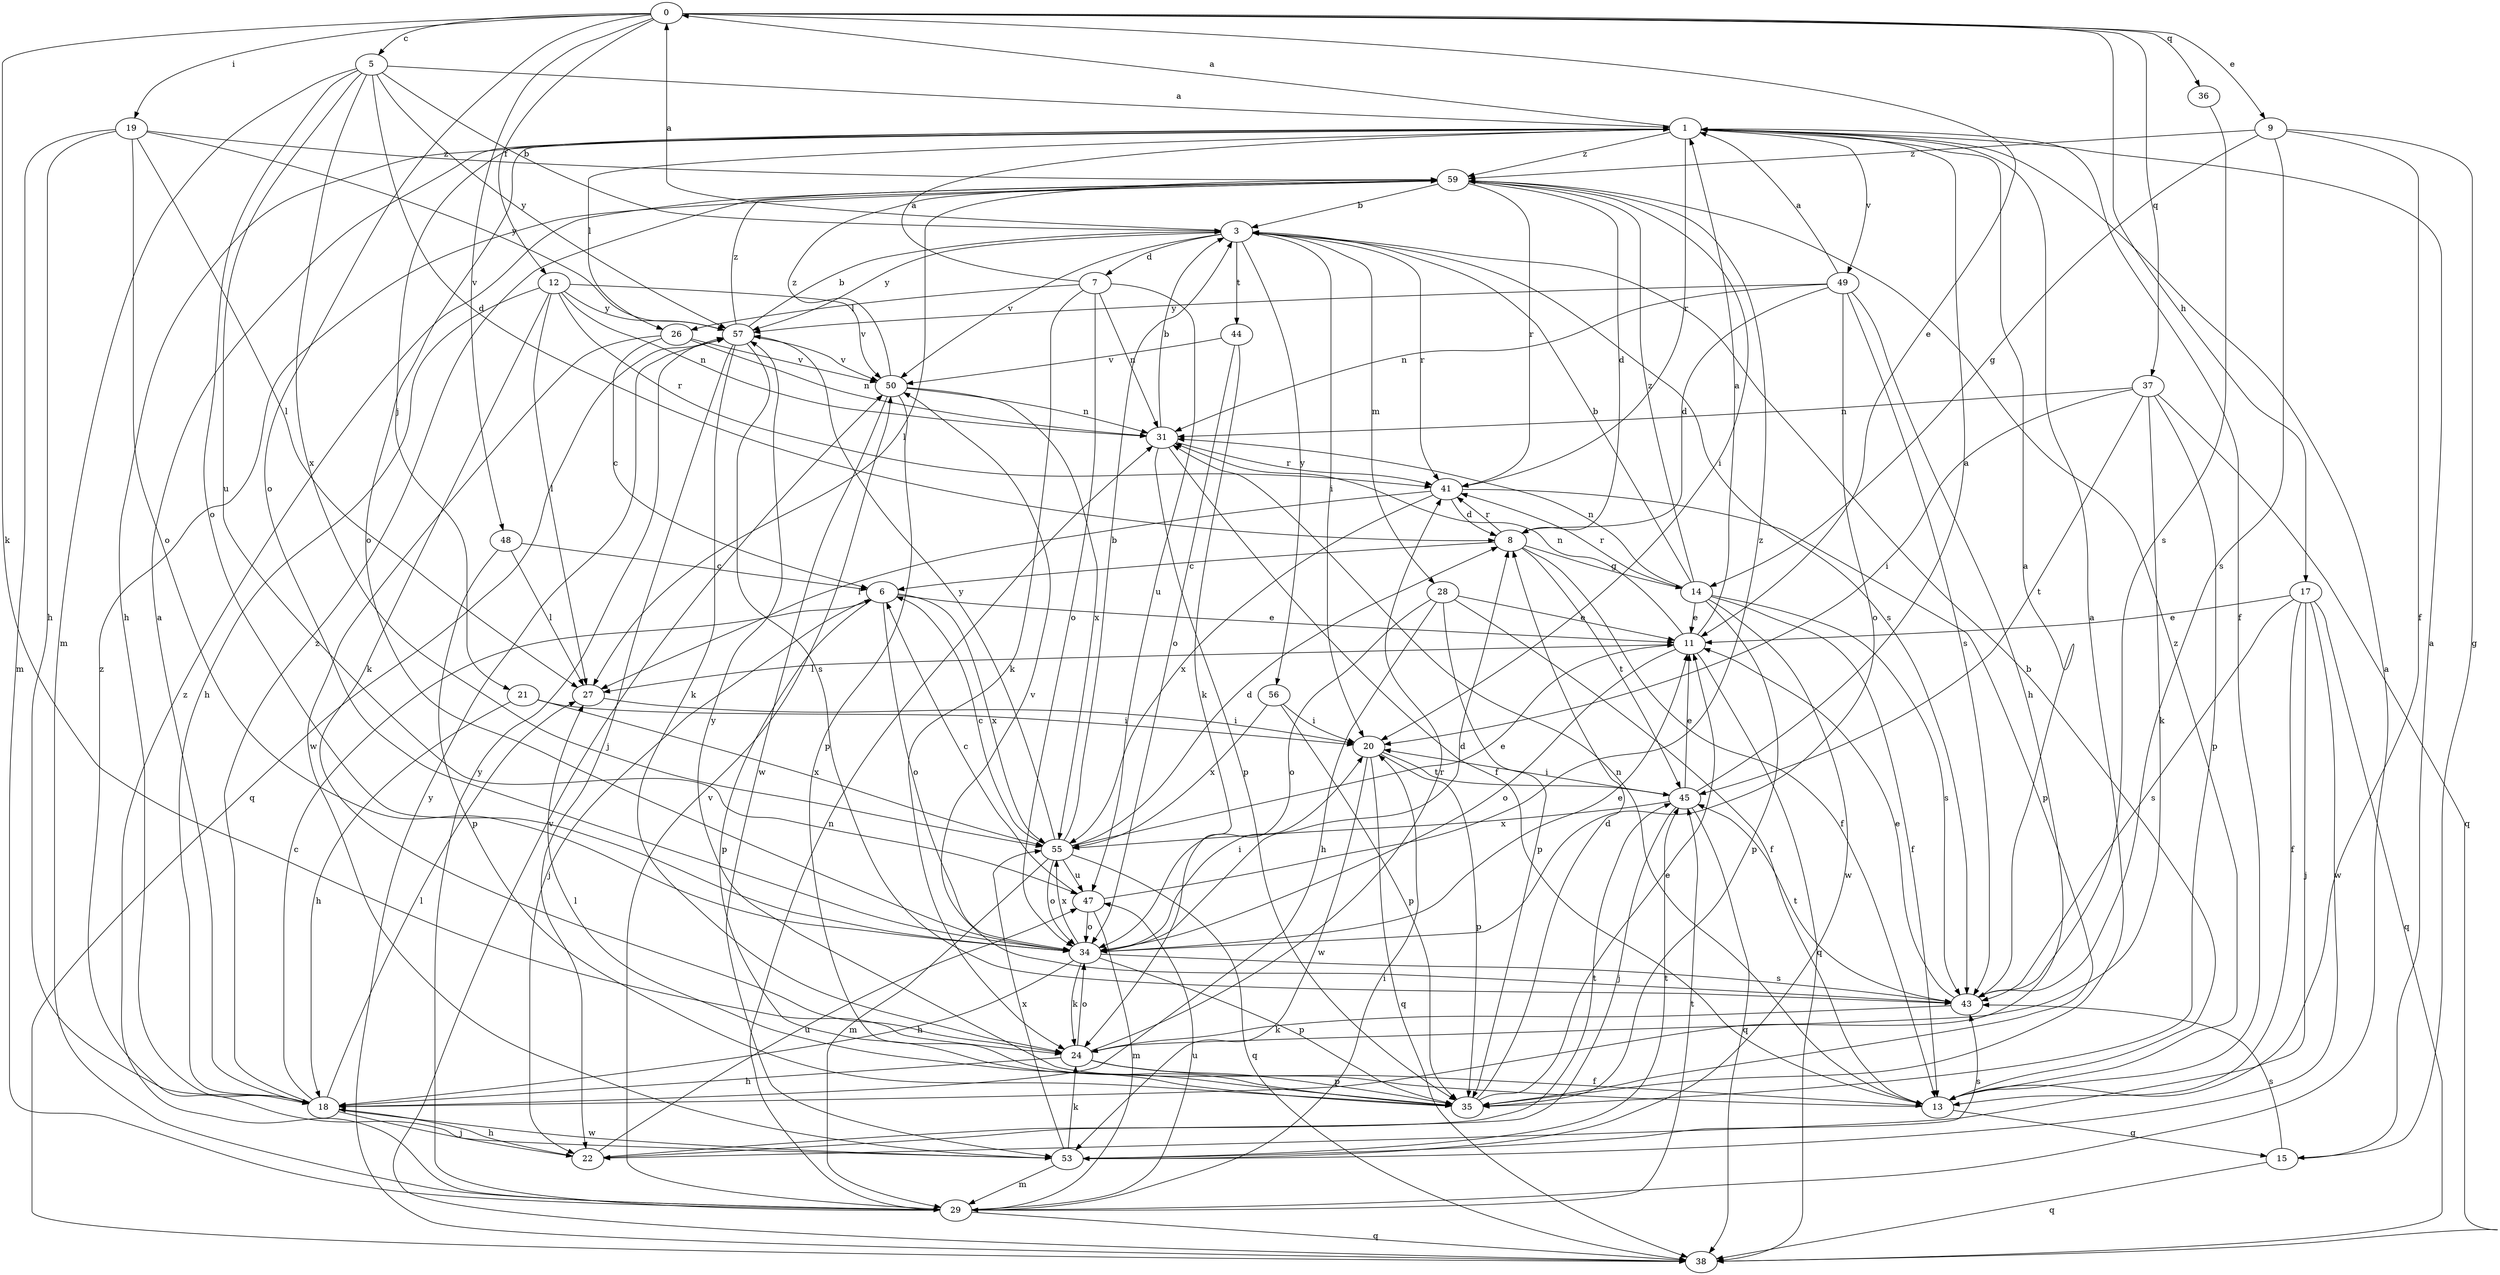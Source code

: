 strict digraph  {
0;
1;
3;
5;
6;
7;
8;
9;
11;
12;
13;
14;
15;
17;
18;
19;
20;
21;
22;
24;
26;
27;
28;
29;
31;
34;
35;
36;
37;
38;
41;
43;
44;
45;
47;
48;
49;
50;
53;
55;
56;
57;
59;
0 -> 5  [label=c];
0 -> 9  [label=e];
0 -> 11  [label=e];
0 -> 12  [label=f];
0 -> 17  [label=h];
0 -> 19  [label=i];
0 -> 24  [label=k];
0 -> 34  [label=o];
0 -> 36  [label=q];
0 -> 37  [label=q];
0 -> 48  [label=v];
1 -> 0  [label=a];
1 -> 13  [label=f];
1 -> 18  [label=h];
1 -> 21  [label=j];
1 -> 26  [label=l];
1 -> 34  [label=o];
1 -> 41  [label=r];
1 -> 49  [label=v];
1 -> 59  [label=z];
3 -> 0  [label=a];
3 -> 7  [label=d];
3 -> 20  [label=i];
3 -> 28  [label=m];
3 -> 41  [label=r];
3 -> 43  [label=s];
3 -> 44  [label=t];
3 -> 50  [label=v];
3 -> 56  [label=y];
3 -> 57  [label=y];
5 -> 1  [label=a];
5 -> 3  [label=b];
5 -> 8  [label=d];
5 -> 29  [label=m];
5 -> 34  [label=o];
5 -> 47  [label=u];
5 -> 55  [label=x];
5 -> 57  [label=y];
6 -> 11  [label=e];
6 -> 22  [label=j];
6 -> 34  [label=o];
6 -> 35  [label=p];
6 -> 55  [label=x];
7 -> 1  [label=a];
7 -> 24  [label=k];
7 -> 26  [label=l];
7 -> 31  [label=n];
7 -> 34  [label=o];
7 -> 47  [label=u];
8 -> 6  [label=c];
8 -> 13  [label=f];
8 -> 14  [label=g];
8 -> 41  [label=r];
8 -> 45  [label=t];
9 -> 13  [label=f];
9 -> 14  [label=g];
9 -> 15  [label=g];
9 -> 43  [label=s];
9 -> 59  [label=z];
11 -> 1  [label=a];
11 -> 27  [label=l];
11 -> 31  [label=n];
11 -> 34  [label=o];
11 -> 38  [label=q];
12 -> 18  [label=h];
12 -> 24  [label=k];
12 -> 27  [label=l];
12 -> 31  [label=n];
12 -> 41  [label=r];
12 -> 50  [label=v];
12 -> 57  [label=y];
13 -> 3  [label=b];
13 -> 15  [label=g];
13 -> 31  [label=n];
13 -> 57  [label=y];
13 -> 59  [label=z];
14 -> 3  [label=b];
14 -> 11  [label=e];
14 -> 13  [label=f];
14 -> 31  [label=n];
14 -> 35  [label=p];
14 -> 41  [label=r];
14 -> 43  [label=s];
14 -> 53  [label=w];
14 -> 59  [label=z];
15 -> 1  [label=a];
15 -> 38  [label=q];
15 -> 43  [label=s];
17 -> 11  [label=e];
17 -> 13  [label=f];
17 -> 22  [label=j];
17 -> 38  [label=q];
17 -> 43  [label=s];
17 -> 53  [label=w];
18 -> 1  [label=a];
18 -> 6  [label=c];
18 -> 22  [label=j];
18 -> 27  [label=l];
18 -> 53  [label=w];
18 -> 59  [label=z];
19 -> 18  [label=h];
19 -> 27  [label=l];
19 -> 29  [label=m];
19 -> 34  [label=o];
19 -> 57  [label=y];
19 -> 59  [label=z];
20 -> 35  [label=p];
20 -> 38  [label=q];
20 -> 45  [label=t];
20 -> 53  [label=w];
21 -> 18  [label=h];
21 -> 20  [label=i];
21 -> 55  [label=x];
22 -> 18  [label=h];
22 -> 45  [label=t];
22 -> 47  [label=u];
24 -> 13  [label=f];
24 -> 18  [label=h];
24 -> 34  [label=o];
24 -> 35  [label=p];
24 -> 41  [label=r];
26 -> 6  [label=c];
26 -> 31  [label=n];
26 -> 50  [label=v];
26 -> 53  [label=w];
27 -> 20  [label=i];
28 -> 11  [label=e];
28 -> 13  [label=f];
28 -> 18  [label=h];
28 -> 34  [label=o];
28 -> 35  [label=p];
29 -> 1  [label=a];
29 -> 20  [label=i];
29 -> 31  [label=n];
29 -> 38  [label=q];
29 -> 45  [label=t];
29 -> 47  [label=u];
29 -> 50  [label=v];
29 -> 57  [label=y];
29 -> 59  [label=z];
31 -> 3  [label=b];
31 -> 13  [label=f];
31 -> 35  [label=p];
31 -> 41  [label=r];
34 -> 8  [label=d];
34 -> 11  [label=e];
34 -> 18  [label=h];
34 -> 20  [label=i];
34 -> 24  [label=k];
34 -> 35  [label=p];
34 -> 43  [label=s];
34 -> 55  [label=x];
35 -> 1  [label=a];
35 -> 8  [label=d];
35 -> 11  [label=e];
35 -> 27  [label=l];
36 -> 43  [label=s];
37 -> 20  [label=i];
37 -> 24  [label=k];
37 -> 31  [label=n];
37 -> 35  [label=p];
37 -> 38  [label=q];
37 -> 45  [label=t];
38 -> 50  [label=v];
38 -> 57  [label=y];
41 -> 8  [label=d];
41 -> 27  [label=l];
41 -> 35  [label=p];
41 -> 55  [label=x];
43 -> 1  [label=a];
43 -> 11  [label=e];
43 -> 24  [label=k];
43 -> 45  [label=t];
43 -> 50  [label=v];
44 -> 24  [label=k];
44 -> 34  [label=o];
44 -> 50  [label=v];
45 -> 1  [label=a];
45 -> 11  [label=e];
45 -> 20  [label=i];
45 -> 22  [label=j];
45 -> 38  [label=q];
45 -> 55  [label=x];
47 -> 6  [label=c];
47 -> 29  [label=m];
47 -> 34  [label=o];
47 -> 59  [label=z];
48 -> 6  [label=c];
48 -> 27  [label=l];
48 -> 35  [label=p];
49 -> 1  [label=a];
49 -> 8  [label=d];
49 -> 18  [label=h];
49 -> 31  [label=n];
49 -> 34  [label=o];
49 -> 43  [label=s];
49 -> 57  [label=y];
50 -> 31  [label=n];
50 -> 35  [label=p];
50 -> 53  [label=w];
50 -> 55  [label=x];
50 -> 59  [label=z];
53 -> 24  [label=k];
53 -> 29  [label=m];
53 -> 43  [label=s];
53 -> 45  [label=t];
53 -> 55  [label=x];
53 -> 59  [label=z];
55 -> 3  [label=b];
55 -> 6  [label=c];
55 -> 8  [label=d];
55 -> 11  [label=e];
55 -> 29  [label=m];
55 -> 34  [label=o];
55 -> 38  [label=q];
55 -> 47  [label=u];
55 -> 57  [label=y];
56 -> 20  [label=i];
56 -> 35  [label=p];
56 -> 55  [label=x];
57 -> 3  [label=b];
57 -> 22  [label=j];
57 -> 24  [label=k];
57 -> 38  [label=q];
57 -> 43  [label=s];
57 -> 50  [label=v];
57 -> 59  [label=z];
59 -> 3  [label=b];
59 -> 8  [label=d];
59 -> 20  [label=i];
59 -> 27  [label=l];
59 -> 41  [label=r];
}
